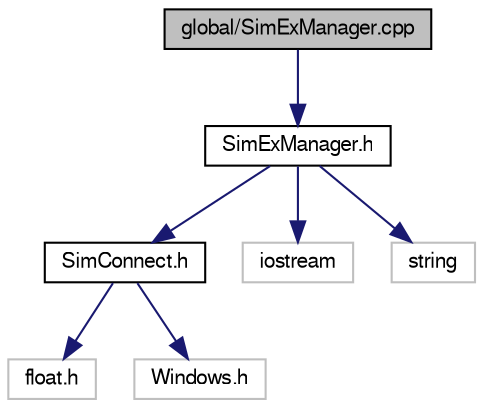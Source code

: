 digraph "global/SimExManager.cpp"
{
  bgcolor="transparent";
  edge [fontname="FreeSans",fontsize="10",labelfontname="FreeSans",labelfontsize="10"];
  node [fontname="FreeSans",fontsize="10",shape=record];
  Node1 [label="global/SimExManager.cpp",height=0.2,width=0.4,color="black", fillcolor="grey75", style="filled" fontcolor="black"];
  Node1 -> Node2 [color="midnightblue",fontsize="10",style="solid",fontname="FreeSans"];
  Node2 [label="SimExManager.h",height=0.2,width=0.4,color="black",URL="$SimExManager_8h.html"];
  Node2 -> Node3 [color="midnightblue",fontsize="10",style="solid",fontname="FreeSans"];
  Node3 [label="SimConnect.h",height=0.2,width=0.4,color="black",URL="$SimConnect_8h.html"];
  Node3 -> Node4 [color="midnightblue",fontsize="10",style="solid",fontname="FreeSans"];
  Node4 [label="float.h",height=0.2,width=0.4,color="grey75"];
  Node3 -> Node5 [color="midnightblue",fontsize="10",style="solid",fontname="FreeSans"];
  Node5 [label="Windows.h",height=0.2,width=0.4,color="grey75"];
  Node2 -> Node6 [color="midnightblue",fontsize="10",style="solid",fontname="FreeSans"];
  Node6 [label="iostream",height=0.2,width=0.4,color="grey75"];
  Node2 -> Node7 [color="midnightblue",fontsize="10",style="solid",fontname="FreeSans"];
  Node7 [label="string",height=0.2,width=0.4,color="grey75"];
}

